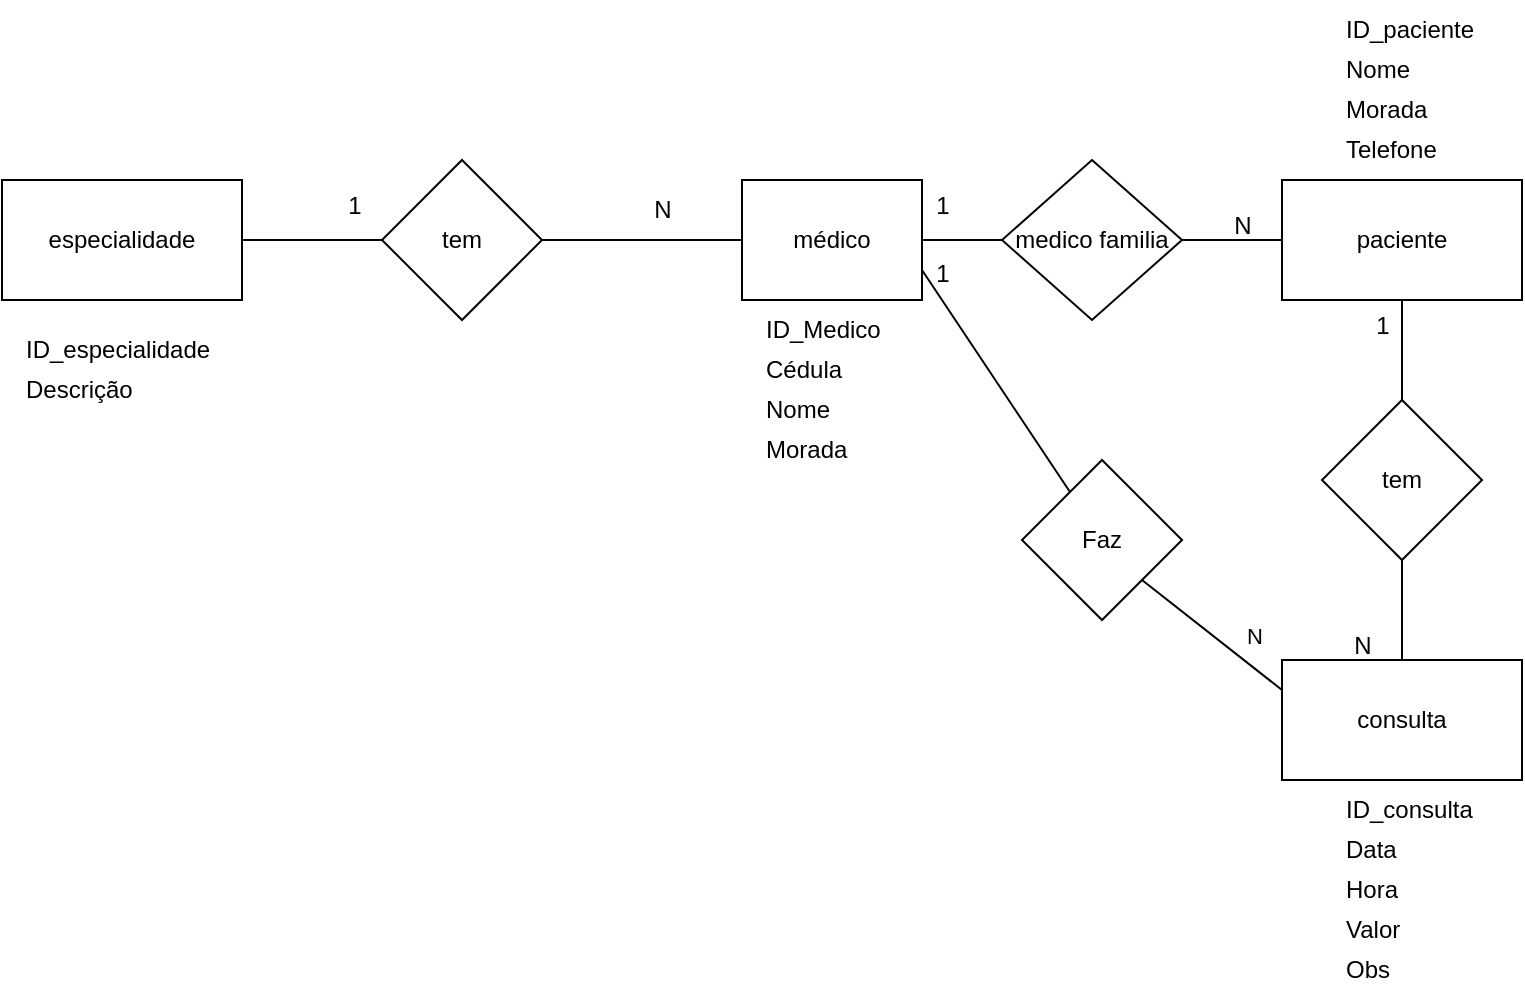 <mxfile version="22.0.8" type="device">
  <diagram name="Página-1" id="LPYLfFWFpQI2IYOrVuql">
    <mxGraphModel dx="1194" dy="641" grid="1" gridSize="10" guides="1" tooltips="1" connect="1" arrows="1" fold="1" page="1" pageScale="1" pageWidth="827" pageHeight="1169" math="0" shadow="0">
      <root>
        <mxCell id="0" />
        <mxCell id="1" parent="0" />
        <mxCell id="agyDfbnvy5npjktBteEM-1" value="especialidade" style="rounded=0;whiteSpace=wrap;html=1;" vertex="1" parent="1">
          <mxGeometry x="20" y="190" width="120" height="60" as="geometry" />
        </mxCell>
        <mxCell id="agyDfbnvy5npjktBteEM-2" value="consulta" style="rounded=0;whiteSpace=wrap;html=1;" vertex="1" parent="1">
          <mxGeometry x="660" y="430" width="120" height="60" as="geometry" />
        </mxCell>
        <mxCell id="agyDfbnvy5npjktBteEM-3" value="paciente" style="rounded=0;whiteSpace=wrap;html=1;" vertex="1" parent="1">
          <mxGeometry x="660" y="190" width="120" height="60" as="geometry" />
        </mxCell>
        <mxCell id="agyDfbnvy5npjktBteEM-4" value="médico" style="rounded=0;whiteSpace=wrap;html=1;" vertex="1" parent="1">
          <mxGeometry x="390" y="190" width="90" height="60" as="geometry" />
        </mxCell>
        <mxCell id="agyDfbnvy5npjktBteEM-5" value="tem" style="rhombus;whiteSpace=wrap;html=1;direction=south;" vertex="1" parent="1">
          <mxGeometry x="680" y="300" width="80" height="80" as="geometry" />
        </mxCell>
        <mxCell id="agyDfbnvy5npjktBteEM-6" value="" style="endArrow=none;html=1;rounded=0;exitX=1;exitY=0.5;exitDx=0;exitDy=0;" edge="1" parent="1" source="agyDfbnvy5npjktBteEM-5" target="agyDfbnvy5npjktBteEM-2">
          <mxGeometry width="50" height="50" relative="1" as="geometry">
            <mxPoint x="390" y="340" as="sourcePoint" />
            <mxPoint x="470" y="450" as="targetPoint" />
          </mxGeometry>
        </mxCell>
        <mxCell id="agyDfbnvy5npjktBteEM-7" value="" style="endArrow=none;html=1;rounded=0;exitX=0;exitY=0.5;exitDx=0;exitDy=0;entryX=0.5;entryY=1;entryDx=0;entryDy=0;" edge="1" parent="1" source="agyDfbnvy5npjktBteEM-5" target="agyDfbnvy5npjktBteEM-3">
          <mxGeometry width="50" height="50" relative="1" as="geometry">
            <mxPoint x="390" y="340" as="sourcePoint" />
            <mxPoint x="240" y="450" as="targetPoint" />
          </mxGeometry>
        </mxCell>
        <mxCell id="agyDfbnvy5npjktBteEM-8" value="tem" style="rhombus;whiteSpace=wrap;html=1;" vertex="1" parent="1">
          <mxGeometry x="210" y="180" width="80" height="80" as="geometry" />
        </mxCell>
        <mxCell id="agyDfbnvy5npjktBteEM-9" value="" style="endArrow=none;html=1;rounded=0;exitX=0;exitY=0.5;exitDx=0;exitDy=0;entryX=1;entryY=0.5;entryDx=0;entryDy=0;" edge="1" parent="1" source="agyDfbnvy5npjktBteEM-8" target="agyDfbnvy5npjktBteEM-1">
          <mxGeometry width="50" height="50" relative="1" as="geometry">
            <mxPoint x="390" y="110" as="sourcePoint" />
            <mxPoint x="470" y="220" as="targetPoint" />
          </mxGeometry>
        </mxCell>
        <mxCell id="agyDfbnvy5npjktBteEM-10" value="" style="endArrow=none;html=1;rounded=0;exitX=1;exitY=0.5;exitDx=0;exitDy=0;" edge="1" parent="1" source="agyDfbnvy5npjktBteEM-8" target="agyDfbnvy5npjktBteEM-4">
          <mxGeometry width="50" height="50" relative="1" as="geometry">
            <mxPoint x="390" y="220" as="sourcePoint" />
            <mxPoint x="240" y="220" as="targetPoint" />
          </mxGeometry>
        </mxCell>
        <mxCell id="agyDfbnvy5npjktBteEM-11" value="1" style="text;html=1;align=center;verticalAlign=middle;resizable=0;points=[];autosize=1;strokeColor=none;fillColor=none;" vertex="1" parent="1">
          <mxGeometry x="181" y="188" width="30" height="30" as="geometry" />
        </mxCell>
        <mxCell id="agyDfbnvy5npjktBteEM-12" value="N" style="text;html=1;align=center;verticalAlign=middle;resizable=0;points=[];autosize=1;strokeColor=none;fillColor=none;" vertex="1" parent="1">
          <mxGeometry x="335" y="190" width="30" height="30" as="geometry" />
        </mxCell>
        <mxCell id="agyDfbnvy5npjktBteEM-15" value="ID_especialidade" style="text;html=1;align=left;verticalAlign=middle;resizable=0;points=[];autosize=1;strokeColor=none;fillColor=none;" vertex="1" parent="1">
          <mxGeometry x="30" y="260" width="120" height="30" as="geometry" />
        </mxCell>
        <mxCell id="agyDfbnvy5npjktBteEM-17" value="Descrição" style="text;html=1;align=left;verticalAlign=middle;resizable=0;points=[];autosize=1;strokeColor=none;fillColor=none;" vertex="1" parent="1">
          <mxGeometry x="30" y="280" width="80" height="30" as="geometry" />
        </mxCell>
        <mxCell id="agyDfbnvy5npjktBteEM-22" value="ID_Medico" style="text;html=1;align=left;verticalAlign=middle;resizable=0;points=[];autosize=1;strokeColor=none;fillColor=none;" vertex="1" parent="1">
          <mxGeometry x="400" y="250" width="80" height="30" as="geometry" />
        </mxCell>
        <mxCell id="agyDfbnvy5npjktBteEM-23" value="Cédula" style="text;html=1;align=left;verticalAlign=middle;resizable=0;points=[];autosize=1;strokeColor=none;fillColor=none;" vertex="1" parent="1">
          <mxGeometry x="400" y="270" width="60" height="30" as="geometry" />
        </mxCell>
        <mxCell id="agyDfbnvy5npjktBteEM-25" value="Nome" style="text;html=1;align=left;verticalAlign=middle;resizable=0;points=[];autosize=1;strokeColor=none;fillColor=none;" vertex="1" parent="1">
          <mxGeometry x="400" y="290" width="60" height="30" as="geometry" />
        </mxCell>
        <mxCell id="agyDfbnvy5npjktBteEM-26" value="Morada" style="text;html=1;align=left;verticalAlign=middle;resizable=0;points=[];autosize=1;strokeColor=none;fillColor=none;" vertex="1" parent="1">
          <mxGeometry x="400" y="310" width="60" height="30" as="geometry" />
        </mxCell>
        <mxCell id="agyDfbnvy5npjktBteEM-27" value="medico familia" style="rhombus;whiteSpace=wrap;html=1;" vertex="1" parent="1">
          <mxGeometry x="520" y="180" width="90" height="80" as="geometry" />
        </mxCell>
        <mxCell id="agyDfbnvy5npjktBteEM-28" value="" style="endArrow=none;html=1;rounded=0;exitX=1;exitY=0.5;exitDx=0;exitDy=0;entryX=0;entryY=0.5;entryDx=0;entryDy=0;" edge="1" parent="1" source="agyDfbnvy5npjktBteEM-27" target="agyDfbnvy5npjktBteEM-3">
          <mxGeometry width="50" height="50" relative="1" as="geometry">
            <mxPoint x="610" y="110" as="sourcePoint" />
            <mxPoint x="640" y="220" as="targetPoint" />
          </mxGeometry>
        </mxCell>
        <mxCell id="agyDfbnvy5npjktBteEM-29" value="" style="endArrow=none;html=1;rounded=0;exitX=0;exitY=0.5;exitDx=0;exitDy=0;entryX=1;entryY=0.5;entryDx=0;entryDy=0;" edge="1" parent="1" source="agyDfbnvy5npjktBteEM-27" target="agyDfbnvy5npjktBteEM-4">
          <mxGeometry width="50" height="50" relative="1" as="geometry">
            <mxPoint x="610" y="110" as="sourcePoint" />
            <mxPoint x="490" y="220" as="targetPoint" />
          </mxGeometry>
        </mxCell>
        <mxCell id="agyDfbnvy5npjktBteEM-30" value="Faz" style="rhombus;whiteSpace=wrap;html=1;direction=south;" vertex="1" parent="1">
          <mxGeometry x="530" y="330" width="80" height="80" as="geometry" />
        </mxCell>
        <mxCell id="agyDfbnvy5npjktBteEM-32" value="Nome" style="text;html=1;align=left;verticalAlign=middle;resizable=0;points=[];autosize=1;strokeColor=none;fillColor=none;" vertex="1" parent="1">
          <mxGeometry x="690" y="120" width="60" height="30" as="geometry" />
        </mxCell>
        <mxCell id="agyDfbnvy5npjktBteEM-33" value="Morada" style="text;html=1;align=left;verticalAlign=middle;resizable=0;points=[];autosize=1;strokeColor=none;fillColor=none;" vertex="1" parent="1">
          <mxGeometry x="690" y="140" width="60" height="30" as="geometry" />
        </mxCell>
        <mxCell id="agyDfbnvy5npjktBteEM-34" value="ID_paciente" style="text;html=1;align=left;verticalAlign=middle;resizable=0;points=[];autosize=1;strokeColor=none;fillColor=none;" vertex="1" parent="1">
          <mxGeometry x="690" y="100" width="90" height="30" as="geometry" />
        </mxCell>
        <mxCell id="agyDfbnvy5npjktBteEM-38" value="Data" style="text;html=1;align=left;verticalAlign=middle;resizable=0;points=[];autosize=1;strokeColor=none;fillColor=none;" vertex="1" parent="1">
          <mxGeometry x="690" y="510" width="50" height="30" as="geometry" />
        </mxCell>
        <mxCell id="agyDfbnvy5npjktBteEM-39" value="Hora" style="text;html=1;align=left;verticalAlign=middle;resizable=0;points=[];autosize=1;strokeColor=none;fillColor=none;" vertex="1" parent="1">
          <mxGeometry x="690" y="530" width="50" height="30" as="geometry" />
        </mxCell>
        <mxCell id="agyDfbnvy5npjktBteEM-40" value="Valor" style="text;html=1;align=left;verticalAlign=middle;resizable=0;points=[];autosize=1;strokeColor=none;fillColor=none;" vertex="1" parent="1">
          <mxGeometry x="690" y="550" width="50" height="30" as="geometry" />
        </mxCell>
        <mxCell id="agyDfbnvy5npjktBteEM-41" value="ID_consulta" style="text;html=1;align=left;verticalAlign=middle;resizable=0;points=[];autosize=1;strokeColor=none;fillColor=none;" vertex="1" parent="1">
          <mxGeometry x="690" y="490" width="90" height="30" as="geometry" />
        </mxCell>
        <mxCell id="agyDfbnvy5npjktBteEM-42" value="Telefone" style="text;html=1;align=left;verticalAlign=middle;resizable=0;points=[];autosize=1;strokeColor=none;fillColor=none;" vertex="1" parent="1">
          <mxGeometry x="690" y="160" width="70" height="30" as="geometry" />
        </mxCell>
        <mxCell id="agyDfbnvy5npjktBteEM-43" value="Obs" style="text;html=1;align=left;verticalAlign=middle;resizable=0;points=[];autosize=1;strokeColor=none;fillColor=none;" vertex="1" parent="1">
          <mxGeometry x="690" y="570" width="50" height="30" as="geometry" />
        </mxCell>
        <mxCell id="agyDfbnvy5npjktBteEM-44" value="1" style="text;html=1;align=center;verticalAlign=middle;resizable=0;points=[];autosize=1;strokeColor=none;fillColor=none;" vertex="1" parent="1">
          <mxGeometry x="475" y="188" width="30" height="30" as="geometry" />
        </mxCell>
        <mxCell id="agyDfbnvy5npjktBteEM-45" value="N" style="text;html=1;align=center;verticalAlign=middle;resizable=0;points=[];autosize=1;strokeColor=none;fillColor=none;" vertex="1" parent="1">
          <mxGeometry x="625" y="198" width="30" height="30" as="geometry" />
        </mxCell>
        <mxCell id="agyDfbnvy5npjktBteEM-46" value="1" style="text;html=1;align=center;verticalAlign=middle;resizable=0;points=[];autosize=1;strokeColor=none;fillColor=none;" vertex="1" parent="1">
          <mxGeometry x="695" y="248" width="30" height="30" as="geometry" />
        </mxCell>
        <mxCell id="agyDfbnvy5npjktBteEM-47" value="N" style="text;html=1;align=center;verticalAlign=middle;resizable=0;points=[];autosize=1;strokeColor=none;fillColor=none;" vertex="1" parent="1">
          <mxGeometry x="685" y="408" width="30" height="30" as="geometry" />
        </mxCell>
        <mxCell id="agyDfbnvy5npjktBteEM-48" value="" style="endArrow=none;html=1;rounded=0;entryX=1;entryY=0.75;entryDx=0;entryDy=0;" edge="1" parent="1" source="agyDfbnvy5npjktBteEM-30" target="agyDfbnvy5npjktBteEM-4">
          <mxGeometry width="50" height="50" relative="1" as="geometry">
            <mxPoint x="270" y="340" as="sourcePoint" />
            <mxPoint x="320" y="290" as="targetPoint" />
          </mxGeometry>
        </mxCell>
        <mxCell id="agyDfbnvy5npjktBteEM-49" value="" style="endArrow=none;html=1;rounded=0;entryX=1;entryY=0;entryDx=0;entryDy=0;exitX=0;exitY=0.25;exitDx=0;exitDy=0;" edge="1" parent="1" source="agyDfbnvy5npjktBteEM-2" target="agyDfbnvy5npjktBteEM-30">
          <mxGeometry width="50" height="50" relative="1" as="geometry">
            <mxPoint x="270" y="340" as="sourcePoint" />
            <mxPoint x="320" y="290" as="targetPoint" />
          </mxGeometry>
        </mxCell>
        <mxCell id="agyDfbnvy5npjktBteEM-51" value="N" style="edgeLabel;html=1;align=center;verticalAlign=middle;resizable=0;points=[];" vertex="1" connectable="0" parent="agyDfbnvy5npjktBteEM-49">
          <mxGeometry x="-0.492" y="-4" relative="1" as="geometry">
            <mxPoint x="1" y="-10" as="offset" />
          </mxGeometry>
        </mxCell>
        <mxCell id="agyDfbnvy5npjktBteEM-50" value="1" style="text;html=1;align=center;verticalAlign=middle;resizable=0;points=[];autosize=1;strokeColor=none;fillColor=none;" vertex="1" parent="1">
          <mxGeometry x="475" y="222" width="30" height="30" as="geometry" />
        </mxCell>
      </root>
    </mxGraphModel>
  </diagram>
</mxfile>
